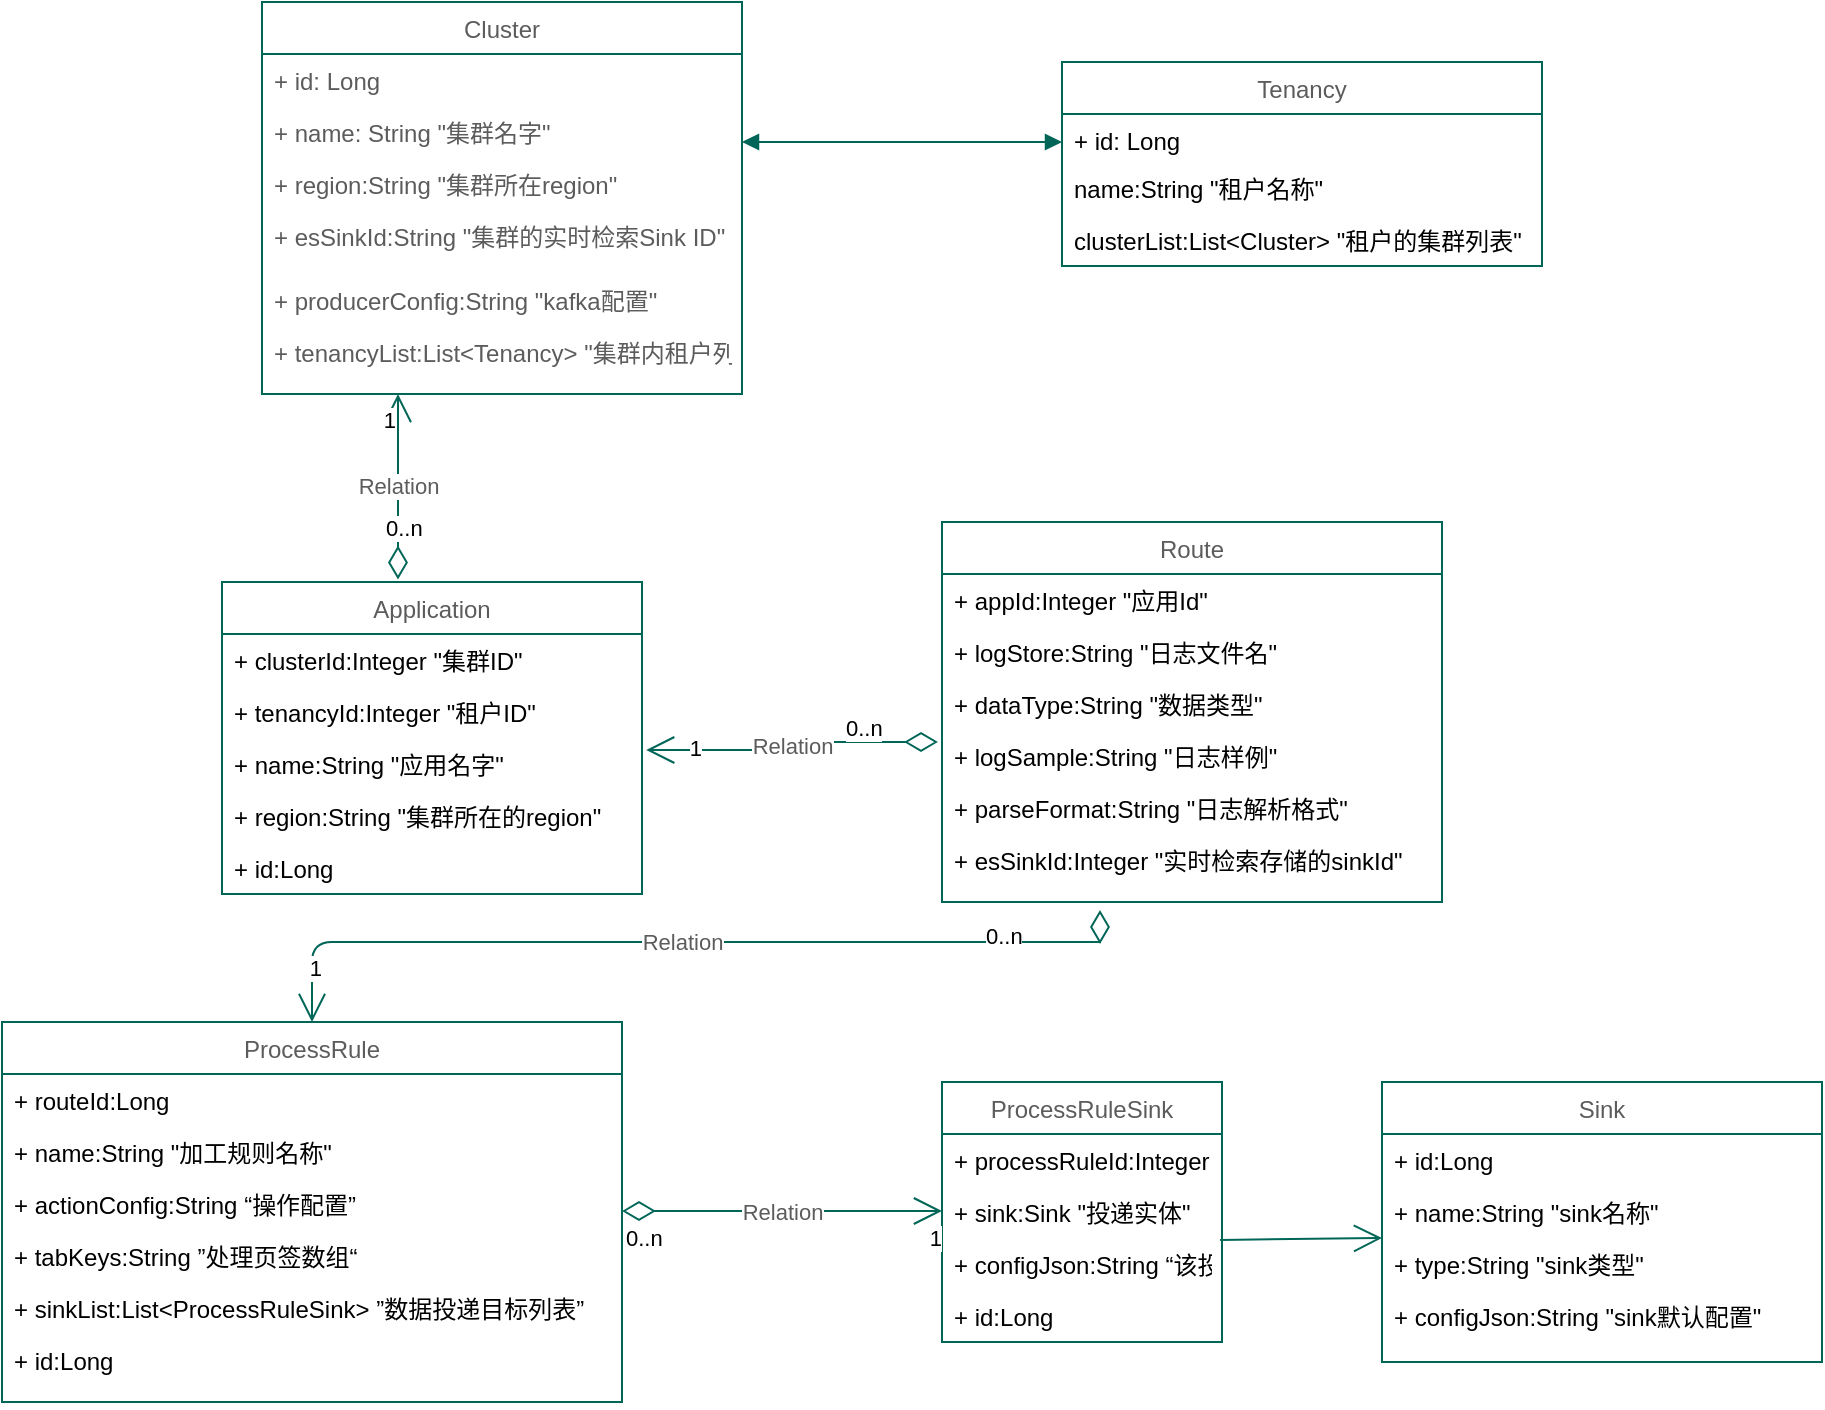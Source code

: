 <mxfile version="14.1.9" type="github">
  <diagram name="Page-1" id="a7904f86-f2b4-8e86-fa97-74104820619b">
    <mxGraphModel dx="1382" dy="761" grid="1" gridSize="10" guides="1" tooltips="1" connect="1" arrows="1" fold="1" page="1" pageScale="1" pageWidth="1100" pageHeight="850" math="0" shadow="0">
      <root>
        <mxCell id="0" />
        <mxCell id="1" parent="0" />
        <mxCell id="DtmwGUIbF7ajfGHCzFvh-49" value="Cluster" style="swimlane;fontStyle=0;childLayout=stackLayout;horizontal=1;startSize=26;fillColor=none;horizontalStack=0;resizeParent=1;resizeParentMax=0;resizeLast=0;collapsible=1;marginBottom=0;strokeColor=#006658;fontColor=#5C5C5C;" vertex="1" parent="1">
          <mxGeometry x="240" y="120" width="240" height="196" as="geometry">
            <mxRectangle x="590" y="160" width="70" height="26" as="alternateBounds" />
          </mxGeometry>
        </mxCell>
        <mxCell id="DtmwGUIbF7ajfGHCzFvh-50" value="+ id: Long " style="text;strokeColor=none;fillColor=none;align=left;verticalAlign=top;spacingLeft=4;spacingRight=4;overflow=hidden;rotatable=0;points=[[0,0.5],[1,0.5]];portConstraint=eastwest;fontColor=#5C5C5C;" vertex="1" parent="DtmwGUIbF7ajfGHCzFvh-49">
          <mxGeometry y="26" width="240" height="26" as="geometry" />
        </mxCell>
        <mxCell id="DtmwGUIbF7ajfGHCzFvh-68" value="+ name: String &quot;集群名字&quot;" style="text;strokeColor=none;fillColor=none;align=left;verticalAlign=top;spacingLeft=4;spacingRight=4;overflow=hidden;rotatable=0;points=[[0,0.5],[1,0.5]];portConstraint=eastwest;fontColor=#5C5C5C;" vertex="1" parent="DtmwGUIbF7ajfGHCzFvh-49">
          <mxGeometry y="52" width="240" height="26" as="geometry" />
        </mxCell>
        <mxCell id="DtmwGUIbF7ajfGHCzFvh-51" value="+ region:String &quot;集群所在region&quot;" style="text;strokeColor=none;fillColor=none;align=left;verticalAlign=top;spacingLeft=4;spacingRight=4;overflow=hidden;rotatable=0;points=[[0,0.5],[1,0.5]];portConstraint=eastwest;fontColor=#5C5C5C;" vertex="1" parent="DtmwGUIbF7ajfGHCzFvh-49">
          <mxGeometry y="78" width="240" height="26" as="geometry" />
        </mxCell>
        <mxCell id="DtmwGUIbF7ajfGHCzFvh-52" value="+ esSinkId:String &quot;集群的实时检索Sink ID&quot;" style="text;strokeColor=none;fillColor=none;align=left;verticalAlign=top;spacingLeft=4;spacingRight=4;overflow=hidden;rotatable=0;points=[[0,0.5],[1,0.5]];portConstraint=eastwest;fontColor=#5C5C5C;" vertex="1" parent="DtmwGUIbF7ajfGHCzFvh-49">
          <mxGeometry y="104" width="240" height="32" as="geometry" />
        </mxCell>
        <mxCell id="DtmwGUIbF7ajfGHCzFvh-62" value="+ producerConfig:String &quot;kafka配置&quot;" style="text;strokeColor=none;fillColor=none;align=left;verticalAlign=top;spacingLeft=4;spacingRight=4;overflow=hidden;rotatable=0;points=[[0,0.5],[1,0.5]];portConstraint=eastwest;fontColor=#5C5C5C;" vertex="1" parent="DtmwGUIbF7ajfGHCzFvh-49">
          <mxGeometry y="136" width="240" height="26" as="geometry" />
        </mxCell>
        <mxCell id="DtmwGUIbF7ajfGHCzFvh-63" value="+ tenancyList:List&lt;Tenancy&gt; &quot;集群内租户列表&quot;" style="text;strokeColor=none;fillColor=none;align=left;verticalAlign=top;spacingLeft=4;spacingRight=4;overflow=hidden;rotatable=0;points=[[0,0.5],[1,0.5]];portConstraint=eastwest;fontColor=#5C5C5C;" vertex="1" parent="DtmwGUIbF7ajfGHCzFvh-49">
          <mxGeometry y="162" width="240" height="34" as="geometry" />
        </mxCell>
        <mxCell id="DtmwGUIbF7ajfGHCzFvh-64" value="Tenancy" style="swimlane;fontStyle=0;childLayout=stackLayout;horizontal=1;startSize=26;fillColor=none;horizontalStack=0;resizeParent=1;resizeParentMax=0;resizeLast=0;collapsible=1;marginBottom=0;rounded=0;sketch=0;strokeColor=#006658;fontColor=#5C5C5C;" vertex="1" parent="1">
          <mxGeometry x="640" y="150" width="240" height="102" as="geometry" />
        </mxCell>
        <mxCell id="DtmwGUIbF7ajfGHCzFvh-67" value="+ id: Long" style="text;strokeColor=none;fillColor=none;align=left;verticalAlign=top;spacingLeft=4;spacingRight=4;overflow=hidden;rotatable=0;points=[[0,0.5],[1,0.5]];portConstraint=eastwest;" vertex="1" parent="DtmwGUIbF7ajfGHCzFvh-64">
          <mxGeometry y="26" width="240" height="24" as="geometry" />
        </mxCell>
        <mxCell id="DtmwGUIbF7ajfGHCzFvh-65" value="name:String &quot;租户名称&quot;" style="text;strokeColor=none;fillColor=none;align=left;verticalAlign=top;spacingLeft=4;spacingRight=4;overflow=hidden;rotatable=0;points=[[0,0.5],[1,0.5]];portConstraint=eastwest;" vertex="1" parent="DtmwGUIbF7ajfGHCzFvh-64">
          <mxGeometry y="50" width="240" height="26" as="geometry" />
        </mxCell>
        <mxCell id="DtmwGUIbF7ajfGHCzFvh-66" value="clusterList:List&lt;Cluster&gt; &quot;租户的集群列表&quot;" style="text;strokeColor=none;fillColor=none;align=left;verticalAlign=top;spacingLeft=4;spacingRight=4;overflow=hidden;rotatable=0;points=[[0,0.5],[1,0.5]];portConstraint=eastwest;" vertex="1" parent="DtmwGUIbF7ajfGHCzFvh-64">
          <mxGeometry y="76" width="240" height="26" as="geometry" />
        </mxCell>
        <mxCell id="DtmwGUIbF7ajfGHCzFvh-69" value="" style="endArrow=block;startArrow=block;endFill=1;startFill=1;html=1;strokeColor=#006658;fillColor=#21C0A5;fontColor=#5C5C5C;" edge="1" parent="1">
          <mxGeometry width="160" relative="1" as="geometry">
            <mxPoint x="480" y="190" as="sourcePoint" />
            <mxPoint x="640" y="190" as="targetPoint" />
          </mxGeometry>
        </mxCell>
        <mxCell id="DtmwGUIbF7ajfGHCzFvh-71" value="Application" style="swimlane;fontStyle=0;childLayout=stackLayout;horizontal=1;startSize=26;fillColor=none;horizontalStack=0;resizeParent=1;resizeParentMax=0;resizeLast=0;collapsible=1;marginBottom=0;rounded=0;sketch=0;strokeColor=#006658;fontColor=#5C5C5C;" vertex="1" parent="1">
          <mxGeometry x="220" y="410" width="210" height="156" as="geometry" />
        </mxCell>
        <mxCell id="DtmwGUIbF7ajfGHCzFvh-72" value="+ clusterId:Integer &quot;集群ID&quot;" style="text;strokeColor=none;fillColor=none;align=left;verticalAlign=top;spacingLeft=4;spacingRight=4;overflow=hidden;rotatable=0;points=[[0,0.5],[1,0.5]];portConstraint=eastwest;" vertex="1" parent="DtmwGUIbF7ajfGHCzFvh-71">
          <mxGeometry y="26" width="210" height="26" as="geometry" />
        </mxCell>
        <mxCell id="DtmwGUIbF7ajfGHCzFvh-73" value="+ tenancyId:Integer &quot;租户ID&quot;" style="text;strokeColor=none;fillColor=none;align=left;verticalAlign=top;spacingLeft=4;spacingRight=4;overflow=hidden;rotatable=0;points=[[0,0.5],[1,0.5]];portConstraint=eastwest;" vertex="1" parent="DtmwGUIbF7ajfGHCzFvh-71">
          <mxGeometry y="52" width="210" height="26" as="geometry" />
        </mxCell>
        <mxCell id="DtmwGUIbF7ajfGHCzFvh-74" value="+ name:String &quot;应用名字&quot;" style="text;strokeColor=none;fillColor=none;align=left;verticalAlign=top;spacingLeft=4;spacingRight=4;overflow=hidden;rotatable=0;points=[[0,0.5],[1,0.5]];portConstraint=eastwest;" vertex="1" parent="DtmwGUIbF7ajfGHCzFvh-71">
          <mxGeometry y="78" width="210" height="26" as="geometry" />
        </mxCell>
        <mxCell id="DtmwGUIbF7ajfGHCzFvh-79" value="+ region:String &quot;集群所在的region&quot;" style="text;strokeColor=none;fillColor=none;align=left;verticalAlign=top;spacingLeft=4;spacingRight=4;overflow=hidden;rotatable=0;points=[[0,0.5],[1,0.5]];portConstraint=eastwest;" vertex="1" parent="DtmwGUIbF7ajfGHCzFvh-71">
          <mxGeometry y="104" width="210" height="26" as="geometry" />
        </mxCell>
        <mxCell id="DtmwGUIbF7ajfGHCzFvh-114" value="+ id:Long" style="text;strokeColor=none;fillColor=none;align=left;verticalAlign=top;spacingLeft=4;spacingRight=4;overflow=hidden;rotatable=0;points=[[0,0.5],[1,0.5]];portConstraint=eastwest;" vertex="1" parent="DtmwGUIbF7ajfGHCzFvh-71">
          <mxGeometry y="130" width="210" height="26" as="geometry" />
        </mxCell>
        <mxCell id="DtmwGUIbF7ajfGHCzFvh-80" value="Relation" style="endArrow=open;html=1;endSize=12;startArrow=diamondThin;startSize=14;startFill=0;edgeStyle=orthogonalEdgeStyle;strokeColor=#006658;fillColor=#21C0A5;fontColor=#5C5C5C;exitX=0.419;exitY=-0.008;exitDx=0;exitDy=0;exitPerimeter=0;" edge="1" parent="1" source="DtmwGUIbF7ajfGHCzFvh-71" target="DtmwGUIbF7ajfGHCzFvh-63">
          <mxGeometry relative="1" as="geometry">
            <mxPoint x="510" y="380" as="sourcePoint" />
            <mxPoint x="340" y="321" as="targetPoint" />
            <Array as="points">
              <mxPoint x="348" y="310" />
              <mxPoint x="348" y="310" />
            </Array>
          </mxGeometry>
        </mxCell>
        <mxCell id="DtmwGUIbF7ajfGHCzFvh-81" value="0..n" style="edgeLabel;resizable=0;html=1;align=left;verticalAlign=top;" connectable="0" vertex="1" parent="DtmwGUIbF7ajfGHCzFvh-80">
          <mxGeometry x="-1" relative="1" as="geometry">
            <mxPoint x="-7.99" y="-38.96" as="offset" />
          </mxGeometry>
        </mxCell>
        <mxCell id="DtmwGUIbF7ajfGHCzFvh-82" value="1" style="edgeLabel;resizable=0;html=1;align=right;verticalAlign=top;" connectable="0" vertex="1" parent="DtmwGUIbF7ajfGHCzFvh-80">
          <mxGeometry x="1" relative="1" as="geometry" />
        </mxCell>
        <mxCell id="DtmwGUIbF7ajfGHCzFvh-83" value="Route" style="swimlane;fontStyle=0;childLayout=stackLayout;horizontal=1;startSize=26;fillColor=none;horizontalStack=0;resizeParent=1;resizeParentMax=0;resizeLast=0;collapsible=1;marginBottom=0;rounded=0;sketch=0;strokeColor=#006658;fontColor=#5C5C5C;" vertex="1" parent="1">
          <mxGeometry x="580" y="380" width="250" height="190" as="geometry" />
        </mxCell>
        <mxCell id="DtmwGUIbF7ajfGHCzFvh-84" value="+ appId:Integer &quot;应用Id&quot;" style="text;strokeColor=none;fillColor=none;align=left;verticalAlign=top;spacingLeft=4;spacingRight=4;overflow=hidden;rotatable=0;points=[[0,0.5],[1,0.5]];portConstraint=eastwest;" vertex="1" parent="DtmwGUIbF7ajfGHCzFvh-83">
          <mxGeometry y="26" width="250" height="26" as="geometry" />
        </mxCell>
        <mxCell id="DtmwGUIbF7ajfGHCzFvh-85" value="+ logStore:String &quot;日志文件名&quot;" style="text;strokeColor=none;fillColor=none;align=left;verticalAlign=top;spacingLeft=4;spacingRight=4;overflow=hidden;rotatable=0;points=[[0,0.5],[1,0.5]];portConstraint=eastwest;" vertex="1" parent="DtmwGUIbF7ajfGHCzFvh-83">
          <mxGeometry y="52" width="250" height="26" as="geometry" />
        </mxCell>
        <mxCell id="DtmwGUIbF7ajfGHCzFvh-86" value="+ dataType:String &quot;数据类型&quot;" style="text;strokeColor=none;fillColor=none;align=left;verticalAlign=top;spacingLeft=4;spacingRight=4;overflow=hidden;rotatable=0;points=[[0,0.5],[1,0.5]];portConstraint=eastwest;" vertex="1" parent="DtmwGUIbF7ajfGHCzFvh-83">
          <mxGeometry y="78" width="250" height="26" as="geometry" />
        </mxCell>
        <mxCell id="DtmwGUIbF7ajfGHCzFvh-87" value="+ logSample:String &quot;日志样例&quot;" style="text;strokeColor=none;fillColor=none;align=left;verticalAlign=top;spacingLeft=4;spacingRight=4;overflow=hidden;rotatable=0;points=[[0,0.5],[1,0.5]];portConstraint=eastwest;" vertex="1" parent="DtmwGUIbF7ajfGHCzFvh-83">
          <mxGeometry y="104" width="250" height="26" as="geometry" />
        </mxCell>
        <mxCell id="DtmwGUIbF7ajfGHCzFvh-103" value="+ parseFormat:String &quot;日志解析格式&quot;" style="text;strokeColor=none;fillColor=none;align=left;verticalAlign=top;spacingLeft=4;spacingRight=4;overflow=hidden;rotatable=0;points=[[0,0.5],[1,0.5]];portConstraint=eastwest;" vertex="1" parent="DtmwGUIbF7ajfGHCzFvh-83">
          <mxGeometry y="130" width="250" height="26" as="geometry" />
        </mxCell>
        <mxCell id="DtmwGUIbF7ajfGHCzFvh-104" value="+ esSinkId:Integer &quot;实时检索存储的sinkId&quot;" style="text;strokeColor=none;fillColor=none;align=left;verticalAlign=top;spacingLeft=4;spacingRight=4;overflow=hidden;rotatable=0;points=[[0,0.5],[1,0.5]];portConstraint=eastwest;" vertex="1" parent="DtmwGUIbF7ajfGHCzFvh-83">
          <mxGeometry y="156" width="250" height="34" as="geometry" />
        </mxCell>
        <mxCell id="DtmwGUIbF7ajfGHCzFvh-107" value="Relation" style="endArrow=open;html=1;endSize=12;startArrow=diamondThin;startSize=14;startFill=0;edgeStyle=orthogonalEdgeStyle;strokeColor=#006658;fillColor=#21C0A5;fontColor=#5C5C5C;exitX=-0.008;exitY=0.231;exitDx=0;exitDy=0;exitPerimeter=0;entryX=1.01;entryY=0.231;entryDx=0;entryDy=0;entryPerimeter=0;" edge="1" parent="1" source="DtmwGUIbF7ajfGHCzFvh-87" target="DtmwGUIbF7ajfGHCzFvh-74">
          <mxGeometry relative="1" as="geometry">
            <mxPoint x="440" y="650" as="sourcePoint" />
            <mxPoint x="600" y="650" as="targetPoint" />
          </mxGeometry>
        </mxCell>
        <mxCell id="DtmwGUIbF7ajfGHCzFvh-108" value="0..n" style="edgeLabel;resizable=0;html=1;align=left;verticalAlign=top;" connectable="0" vertex="1" parent="DtmwGUIbF7ajfGHCzFvh-107">
          <mxGeometry x="-1" relative="1" as="geometry">
            <mxPoint x="-48" y="-20.01" as="offset" />
          </mxGeometry>
        </mxCell>
        <mxCell id="DtmwGUIbF7ajfGHCzFvh-109" value="1" style="edgeLabel;resizable=0;html=1;align=right;verticalAlign=top;" connectable="0" vertex="1" parent="DtmwGUIbF7ajfGHCzFvh-107">
          <mxGeometry x="1" relative="1" as="geometry">
            <mxPoint x="28" y="-14.01" as="offset" />
          </mxGeometry>
        </mxCell>
        <mxCell id="DtmwGUIbF7ajfGHCzFvh-110" value="ProcessRule" style="swimlane;fontStyle=0;childLayout=stackLayout;horizontal=1;startSize=26;fillColor=none;horizontalStack=0;resizeParent=1;resizeParentMax=0;resizeLast=0;collapsible=1;marginBottom=0;rounded=0;sketch=0;strokeColor=#006658;fontColor=#5C5C5C;" vertex="1" parent="1">
          <mxGeometry x="110" y="630" width="310" height="190" as="geometry" />
        </mxCell>
        <mxCell id="DtmwGUIbF7ajfGHCzFvh-111" value="+ routeId:Long " style="text;strokeColor=none;fillColor=none;align=left;verticalAlign=top;spacingLeft=4;spacingRight=4;overflow=hidden;rotatable=0;points=[[0,0.5],[1,0.5]];portConstraint=eastwest;" vertex="1" parent="DtmwGUIbF7ajfGHCzFvh-110">
          <mxGeometry y="26" width="310" height="26" as="geometry" />
        </mxCell>
        <mxCell id="DtmwGUIbF7ajfGHCzFvh-112" value="+ name:String &quot;加工规则名称&quot;" style="text;strokeColor=none;fillColor=none;align=left;verticalAlign=top;spacingLeft=4;spacingRight=4;overflow=hidden;rotatable=0;points=[[0,0.5],[1,0.5]];portConstraint=eastwest;" vertex="1" parent="DtmwGUIbF7ajfGHCzFvh-110">
          <mxGeometry y="52" width="310" height="26" as="geometry" />
        </mxCell>
        <mxCell id="DtmwGUIbF7ajfGHCzFvh-113" value="+ actionConfig:String “操作配置”" style="text;strokeColor=none;fillColor=none;align=left;verticalAlign=top;spacingLeft=4;spacingRight=4;overflow=hidden;rotatable=0;points=[[0,0.5],[1,0.5]];portConstraint=eastwest;" vertex="1" parent="DtmwGUIbF7ajfGHCzFvh-110">
          <mxGeometry y="78" width="310" height="26" as="geometry" />
        </mxCell>
        <mxCell id="DtmwGUIbF7ajfGHCzFvh-115" value="+ tabKeys:String ”处理页签数组“" style="text;strokeColor=none;fillColor=none;align=left;verticalAlign=top;spacingLeft=4;spacingRight=4;overflow=hidden;rotatable=0;points=[[0,0.5],[1,0.5]];portConstraint=eastwest;" vertex="1" parent="DtmwGUIbF7ajfGHCzFvh-110">
          <mxGeometry y="104" width="310" height="26" as="geometry" />
        </mxCell>
        <mxCell id="DtmwGUIbF7ajfGHCzFvh-116" value="+ sinkList:List&lt;ProcessRuleSink&gt; ”数据投递目标列表”" style="text;strokeColor=none;fillColor=none;align=left;verticalAlign=top;spacingLeft=4;spacingRight=4;overflow=hidden;rotatable=0;points=[[0,0.5],[1,0.5]];portConstraint=eastwest;" vertex="1" parent="DtmwGUIbF7ajfGHCzFvh-110">
          <mxGeometry y="130" width="310" height="26" as="geometry" />
        </mxCell>
        <mxCell id="DtmwGUIbF7ajfGHCzFvh-117" value="+ id:Long" style="text;strokeColor=none;fillColor=none;align=left;verticalAlign=top;spacingLeft=4;spacingRight=4;overflow=hidden;rotatable=0;points=[[0,0.5],[1,0.5]];portConstraint=eastwest;" vertex="1" parent="DtmwGUIbF7ajfGHCzFvh-110">
          <mxGeometry y="156" width="310" height="34" as="geometry" />
        </mxCell>
        <mxCell id="DtmwGUIbF7ajfGHCzFvh-121" value="Relation" style="endArrow=open;html=1;endSize=12;startArrow=diamondThin;startSize=14;startFill=0;edgeStyle=orthogonalEdgeStyle;strokeColor=#006658;fillColor=#21C0A5;fontColor=#5C5C5C;entryX=0.5;entryY=0;entryDx=0;entryDy=0;" edge="1" parent="1" target="DtmwGUIbF7ajfGHCzFvh-110">
          <mxGeometry relative="1" as="geometry">
            <mxPoint x="659" y="574" as="sourcePoint" />
            <mxPoint x="785" y="650" as="targetPoint" />
            <Array as="points">
              <mxPoint x="659" y="590" />
              <mxPoint x="265" y="590" />
            </Array>
          </mxGeometry>
        </mxCell>
        <mxCell id="DtmwGUIbF7ajfGHCzFvh-122" value="0..n" style="edgeLabel;resizable=0;html=1;align=left;verticalAlign=top;" connectable="0" vertex="1" parent="DtmwGUIbF7ajfGHCzFvh-121">
          <mxGeometry x="-1" relative="1" as="geometry">
            <mxPoint x="-59" as="offset" />
          </mxGeometry>
        </mxCell>
        <mxCell id="DtmwGUIbF7ajfGHCzFvh-123" value="1" style="edgeLabel;resizable=0;html=1;align=right;verticalAlign=top;" connectable="0" vertex="1" parent="DtmwGUIbF7ajfGHCzFvh-121">
          <mxGeometry x="1" relative="1" as="geometry">
            <mxPoint x="5" y="-40" as="offset" />
          </mxGeometry>
        </mxCell>
        <mxCell id="DtmwGUIbF7ajfGHCzFvh-124" value="ProcessRuleSink" style="swimlane;fontStyle=0;childLayout=stackLayout;horizontal=1;startSize=26;fillColor=none;horizontalStack=0;resizeParent=1;resizeParentMax=0;resizeLast=0;collapsible=1;marginBottom=0;rounded=0;sketch=0;strokeColor=#006658;fontColor=#5C5C5C;" vertex="1" parent="1">
          <mxGeometry x="580" y="660" width="140" height="130" as="geometry" />
        </mxCell>
        <mxCell id="DtmwGUIbF7ajfGHCzFvh-125" value="+ processRuleId:Integer " style="text;strokeColor=none;fillColor=none;align=left;verticalAlign=top;spacingLeft=4;spacingRight=4;overflow=hidden;rotatable=0;points=[[0,0.5],[1,0.5]];portConstraint=eastwest;" vertex="1" parent="DtmwGUIbF7ajfGHCzFvh-124">
          <mxGeometry y="26" width="140" height="26" as="geometry" />
        </mxCell>
        <mxCell id="DtmwGUIbF7ajfGHCzFvh-126" value="+ sink:Sink &quot;投递实体&quot;" style="text;strokeColor=none;fillColor=none;align=left;verticalAlign=top;spacingLeft=4;spacingRight=4;overflow=hidden;rotatable=0;points=[[0,0.5],[1,0.5]];portConstraint=eastwest;" vertex="1" parent="DtmwGUIbF7ajfGHCzFvh-124">
          <mxGeometry y="52" width="140" height="26" as="geometry" />
        </mxCell>
        <mxCell id="DtmwGUIbF7ajfGHCzFvh-137" value="" style="endArrow=open;endFill=1;endSize=12;html=1;strokeColor=#006658;fillColor=#21C0A5;fontColor=#5C5C5C;exitX=0.993;exitY=0.038;exitDx=0;exitDy=0;exitPerimeter=0;" edge="1" parent="DtmwGUIbF7ajfGHCzFvh-124" source="DtmwGUIbF7ajfGHCzFvh-127">
          <mxGeometry width="160" relative="1" as="geometry">
            <mxPoint x="60" y="78" as="sourcePoint" />
            <mxPoint x="220" y="78" as="targetPoint" />
          </mxGeometry>
        </mxCell>
        <mxCell id="DtmwGUIbF7ajfGHCzFvh-127" value="+ configJson:String “该投递配置”" style="text;strokeColor=none;fillColor=none;align=left;verticalAlign=top;spacingLeft=4;spacingRight=4;overflow=hidden;rotatable=0;points=[[0,0.5],[1,0.5]];portConstraint=eastwest;" vertex="1" parent="DtmwGUIbF7ajfGHCzFvh-124">
          <mxGeometry y="78" width="140" height="26" as="geometry" />
        </mxCell>
        <mxCell id="DtmwGUIbF7ajfGHCzFvh-128" value="+ id:Long " style="text;strokeColor=none;fillColor=none;align=left;verticalAlign=top;spacingLeft=4;spacingRight=4;overflow=hidden;rotatable=0;points=[[0,0.5],[1,0.5]];portConstraint=eastwest;" vertex="1" parent="DtmwGUIbF7ajfGHCzFvh-124">
          <mxGeometry y="104" width="140" height="26" as="geometry" />
        </mxCell>
        <mxCell id="DtmwGUIbF7ajfGHCzFvh-129" value="Relation" style="endArrow=open;html=1;endSize=12;startArrow=diamondThin;startSize=14;startFill=0;edgeStyle=orthogonalEdgeStyle;strokeColor=#006658;fillColor=#21C0A5;fontColor=#5C5C5C;" edge="1" parent="1">
          <mxGeometry relative="1" as="geometry">
            <mxPoint x="420" y="724.5" as="sourcePoint" />
            <mxPoint x="580" y="724.5" as="targetPoint" />
          </mxGeometry>
        </mxCell>
        <mxCell id="DtmwGUIbF7ajfGHCzFvh-130" value="0..n" style="edgeLabel;resizable=0;html=1;align=left;verticalAlign=top;" connectable="0" vertex="1" parent="DtmwGUIbF7ajfGHCzFvh-129">
          <mxGeometry x="-1" relative="1" as="geometry" />
        </mxCell>
        <mxCell id="DtmwGUIbF7ajfGHCzFvh-131" value="1" style="edgeLabel;resizable=0;html=1;align=right;verticalAlign=top;" connectable="0" vertex="1" parent="DtmwGUIbF7ajfGHCzFvh-129">
          <mxGeometry x="1" relative="1" as="geometry" />
        </mxCell>
        <mxCell id="DtmwGUIbF7ajfGHCzFvh-132" value="Sink" style="swimlane;fontStyle=0;childLayout=stackLayout;horizontal=1;startSize=26;fillColor=none;horizontalStack=0;resizeParent=1;resizeParentMax=0;resizeLast=0;collapsible=1;marginBottom=0;rounded=0;sketch=0;strokeColor=#006658;fontColor=#5C5C5C;" vertex="1" parent="1">
          <mxGeometry x="800" y="660" width="220" height="140" as="geometry" />
        </mxCell>
        <mxCell id="DtmwGUIbF7ajfGHCzFvh-133" value="+ id:Long" style="text;strokeColor=none;fillColor=none;align=left;verticalAlign=top;spacingLeft=4;spacingRight=4;overflow=hidden;rotatable=0;points=[[0,0.5],[1,0.5]];portConstraint=eastwest;" vertex="1" parent="DtmwGUIbF7ajfGHCzFvh-132">
          <mxGeometry y="26" width="220" height="26" as="geometry" />
        </mxCell>
        <mxCell id="DtmwGUIbF7ajfGHCzFvh-134" value="+ name:String &quot;sink名称&quot;" style="text;strokeColor=none;fillColor=none;align=left;verticalAlign=top;spacingLeft=4;spacingRight=4;overflow=hidden;rotatable=0;points=[[0,0.5],[1,0.5]];portConstraint=eastwest;" vertex="1" parent="DtmwGUIbF7ajfGHCzFvh-132">
          <mxGeometry y="52" width="220" height="26" as="geometry" />
        </mxCell>
        <mxCell id="DtmwGUIbF7ajfGHCzFvh-135" value="+ type:String &quot;sink类型&quot;" style="text;strokeColor=none;fillColor=none;align=left;verticalAlign=top;spacingLeft=4;spacingRight=4;overflow=hidden;rotatable=0;points=[[0,0.5],[1,0.5]];portConstraint=eastwest;" vertex="1" parent="DtmwGUIbF7ajfGHCzFvh-132">
          <mxGeometry y="78" width="220" height="26" as="geometry" />
        </mxCell>
        <mxCell id="DtmwGUIbF7ajfGHCzFvh-136" value="+ configJson:String &quot;sink默认配置&quot;" style="text;strokeColor=none;fillColor=none;align=left;verticalAlign=top;spacingLeft=4;spacingRight=4;overflow=hidden;rotatable=0;points=[[0,0.5],[1,0.5]];portConstraint=eastwest;" vertex="1" parent="DtmwGUIbF7ajfGHCzFvh-132">
          <mxGeometry y="104" width="220" height="36" as="geometry" />
        </mxCell>
      </root>
    </mxGraphModel>
  </diagram>
</mxfile>
